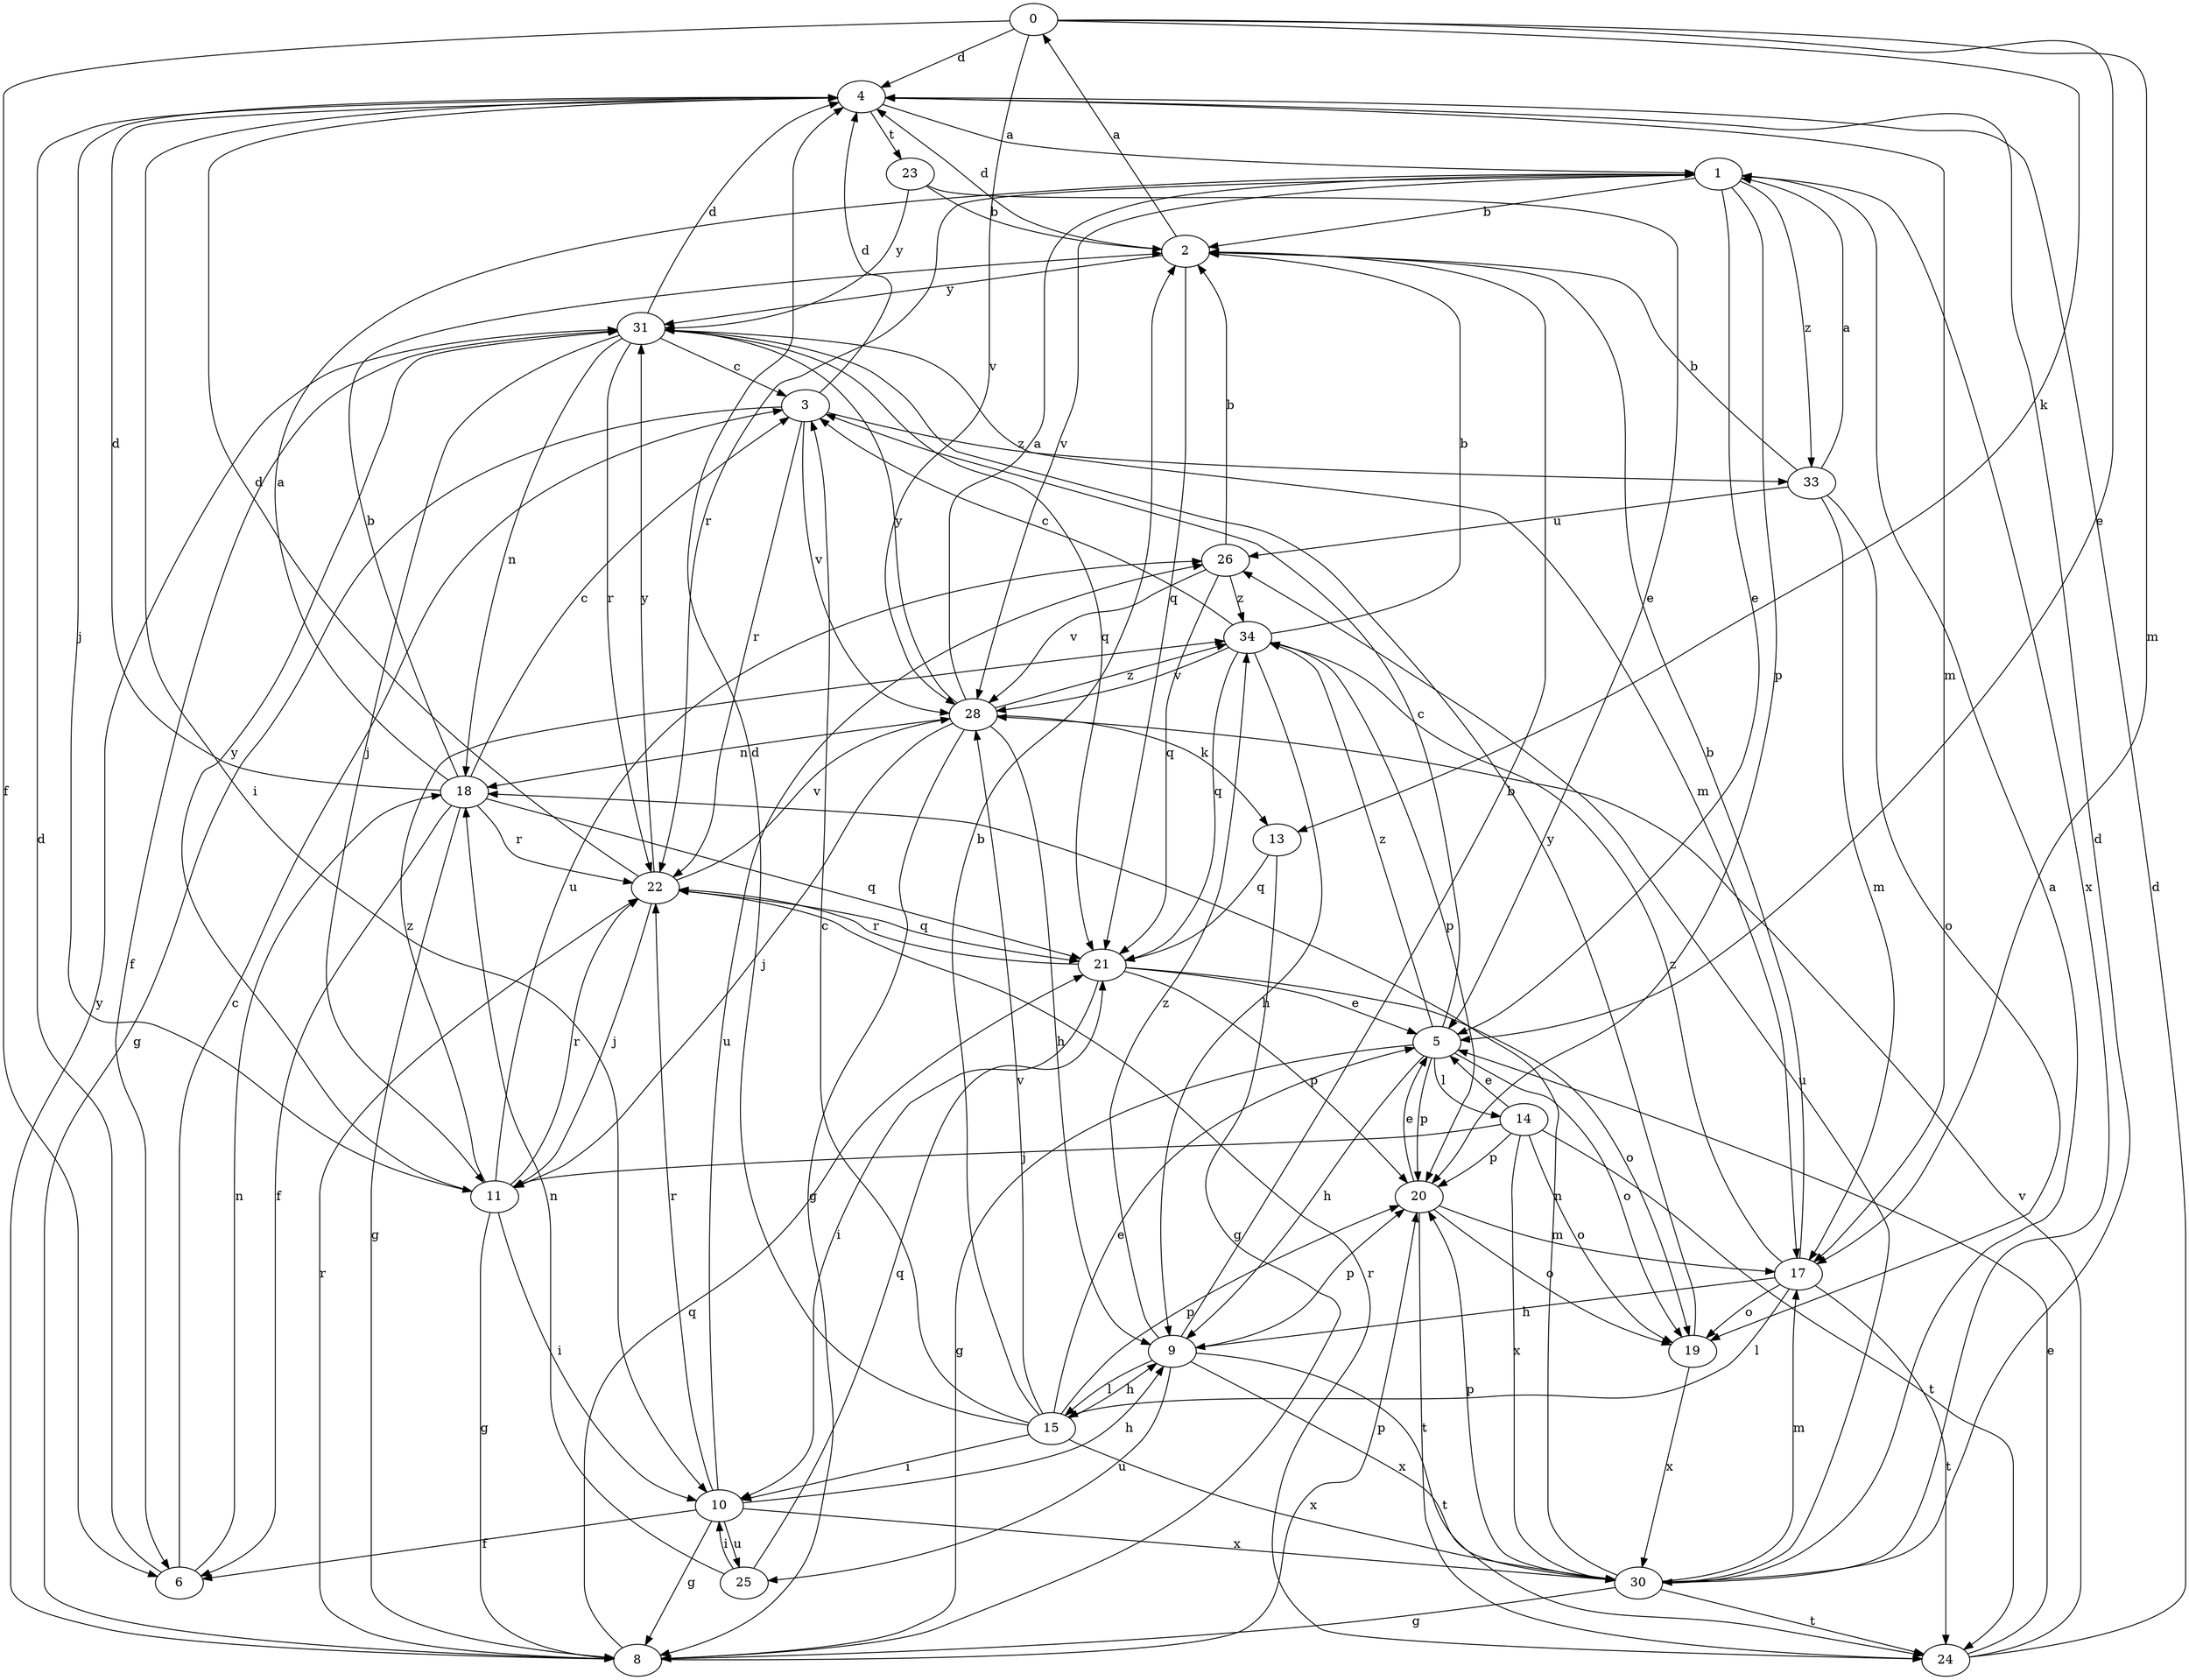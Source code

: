 strict digraph  {
0;
1;
2;
3;
4;
5;
6;
8;
9;
10;
11;
13;
14;
15;
17;
18;
19;
20;
21;
22;
23;
24;
25;
26;
28;
30;
31;
33;
34;
0 -> 4  [label=d];
0 -> 5  [label=e];
0 -> 6  [label=f];
0 -> 13  [label=k];
0 -> 17  [label=m];
0 -> 28  [label=v];
1 -> 2  [label=b];
1 -> 5  [label=e];
1 -> 20  [label=p];
1 -> 22  [label=r];
1 -> 28  [label=v];
1 -> 30  [label=x];
1 -> 33  [label=z];
2 -> 0  [label=a];
2 -> 4  [label=d];
2 -> 21  [label=q];
2 -> 31  [label=y];
3 -> 4  [label=d];
3 -> 8  [label=g];
3 -> 22  [label=r];
3 -> 28  [label=v];
3 -> 33  [label=z];
4 -> 1  [label=a];
4 -> 10  [label=i];
4 -> 11  [label=j];
4 -> 17  [label=m];
4 -> 23  [label=t];
5 -> 3  [label=c];
5 -> 8  [label=g];
5 -> 9  [label=h];
5 -> 14  [label=l];
5 -> 19  [label=o];
5 -> 20  [label=p];
5 -> 34  [label=z];
6 -> 3  [label=c];
6 -> 4  [label=d];
6 -> 18  [label=n];
8 -> 20  [label=p];
8 -> 21  [label=q];
8 -> 22  [label=r];
8 -> 31  [label=y];
9 -> 2  [label=b];
9 -> 15  [label=l];
9 -> 20  [label=p];
9 -> 24  [label=t];
9 -> 25  [label=u];
9 -> 30  [label=x];
9 -> 34  [label=z];
10 -> 6  [label=f];
10 -> 8  [label=g];
10 -> 9  [label=h];
10 -> 22  [label=r];
10 -> 25  [label=u];
10 -> 26  [label=u];
10 -> 30  [label=x];
11 -> 8  [label=g];
11 -> 10  [label=i];
11 -> 22  [label=r];
11 -> 26  [label=u];
11 -> 31  [label=y];
11 -> 34  [label=z];
13 -> 8  [label=g];
13 -> 21  [label=q];
14 -> 5  [label=e];
14 -> 11  [label=j];
14 -> 19  [label=o];
14 -> 20  [label=p];
14 -> 24  [label=t];
14 -> 30  [label=x];
15 -> 2  [label=b];
15 -> 3  [label=c];
15 -> 4  [label=d];
15 -> 5  [label=e];
15 -> 9  [label=h];
15 -> 10  [label=i];
15 -> 20  [label=p];
15 -> 28  [label=v];
15 -> 30  [label=x];
17 -> 2  [label=b];
17 -> 9  [label=h];
17 -> 15  [label=l];
17 -> 19  [label=o];
17 -> 24  [label=t];
17 -> 34  [label=z];
18 -> 1  [label=a];
18 -> 2  [label=b];
18 -> 3  [label=c];
18 -> 4  [label=d];
18 -> 6  [label=f];
18 -> 8  [label=g];
18 -> 21  [label=q];
18 -> 22  [label=r];
19 -> 30  [label=x];
19 -> 31  [label=y];
20 -> 5  [label=e];
20 -> 17  [label=m];
20 -> 19  [label=o];
20 -> 24  [label=t];
21 -> 5  [label=e];
21 -> 10  [label=i];
21 -> 19  [label=o];
21 -> 20  [label=p];
21 -> 22  [label=r];
22 -> 4  [label=d];
22 -> 11  [label=j];
22 -> 21  [label=q];
22 -> 28  [label=v];
22 -> 31  [label=y];
23 -> 2  [label=b];
23 -> 5  [label=e];
23 -> 31  [label=y];
24 -> 4  [label=d];
24 -> 5  [label=e];
24 -> 22  [label=r];
24 -> 28  [label=v];
25 -> 10  [label=i];
25 -> 18  [label=n];
25 -> 21  [label=q];
26 -> 2  [label=b];
26 -> 21  [label=q];
26 -> 28  [label=v];
26 -> 34  [label=z];
28 -> 1  [label=a];
28 -> 8  [label=g];
28 -> 9  [label=h];
28 -> 11  [label=j];
28 -> 13  [label=k];
28 -> 18  [label=n];
28 -> 31  [label=y];
28 -> 34  [label=z];
30 -> 1  [label=a];
30 -> 4  [label=d];
30 -> 8  [label=g];
30 -> 17  [label=m];
30 -> 18  [label=n];
30 -> 20  [label=p];
30 -> 24  [label=t];
30 -> 26  [label=u];
31 -> 3  [label=c];
31 -> 4  [label=d];
31 -> 6  [label=f];
31 -> 11  [label=j];
31 -> 17  [label=m];
31 -> 18  [label=n];
31 -> 21  [label=q];
31 -> 22  [label=r];
33 -> 1  [label=a];
33 -> 2  [label=b];
33 -> 17  [label=m];
33 -> 19  [label=o];
33 -> 26  [label=u];
34 -> 2  [label=b];
34 -> 3  [label=c];
34 -> 9  [label=h];
34 -> 20  [label=p];
34 -> 21  [label=q];
34 -> 28  [label=v];
}
